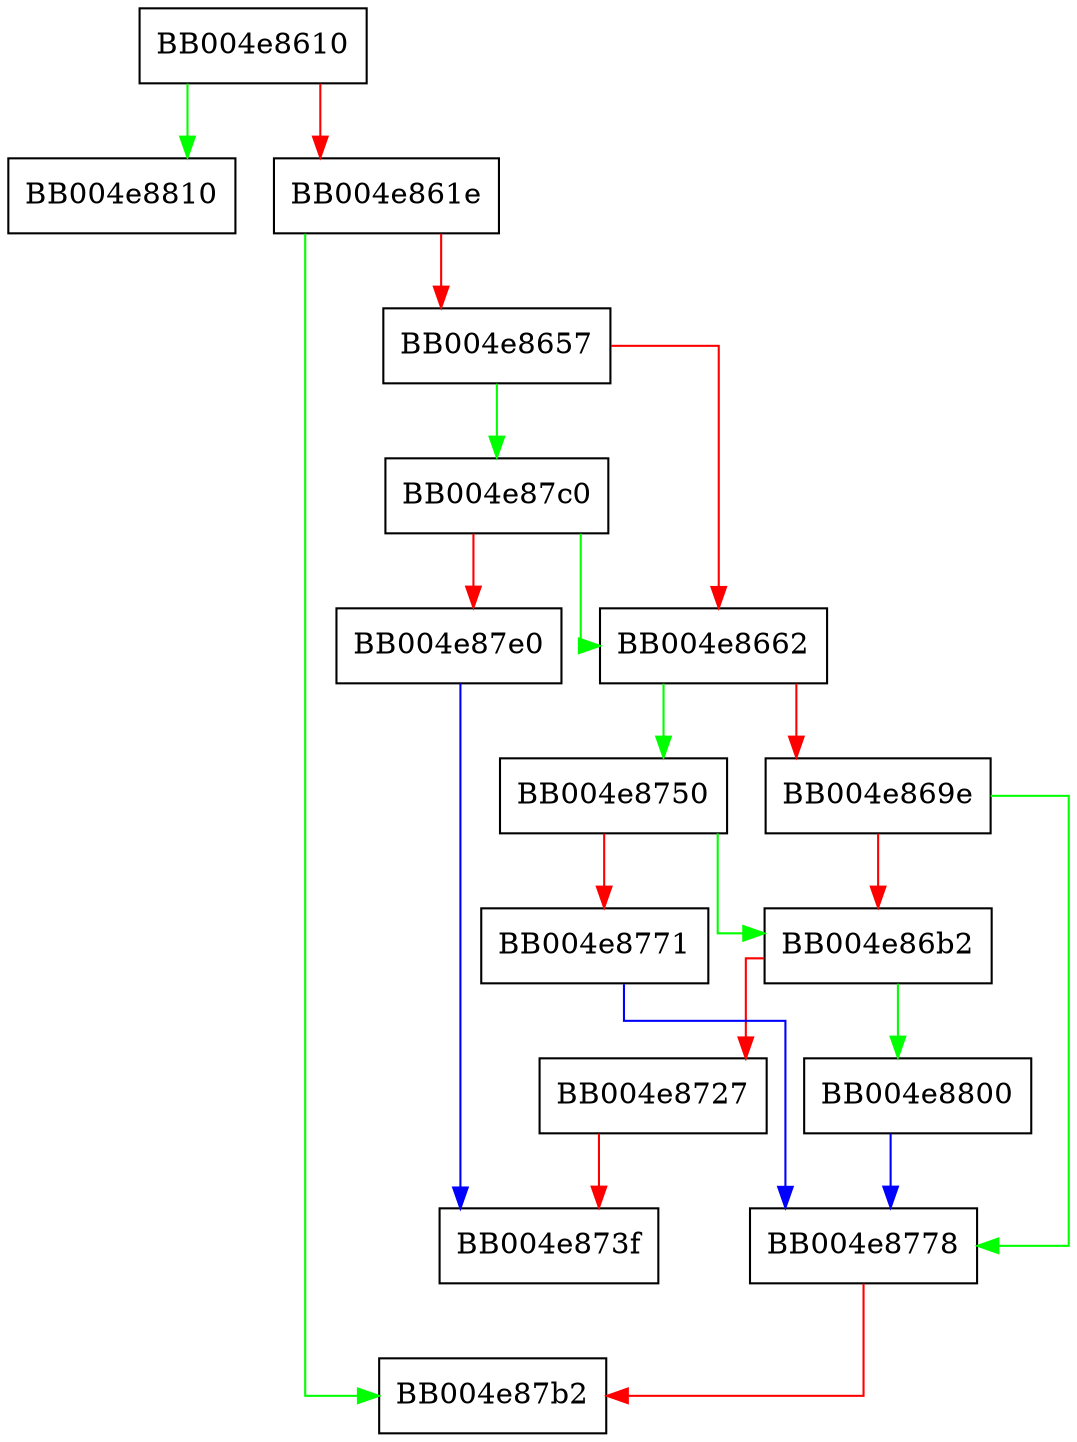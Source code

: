 digraph dtls1_buffer_message {
  node [shape="box"];
  graph [splines=ortho];
  BB004e8610 -> BB004e8810 [color="green"];
  BB004e8610 -> BB004e861e [color="red"];
  BB004e861e -> BB004e87b2 [color="green"];
  BB004e861e -> BB004e8657 [color="red"];
  BB004e8657 -> BB004e87c0 [color="green"];
  BB004e8657 -> BB004e8662 [color="red"];
  BB004e8662 -> BB004e8750 [color="green"];
  BB004e8662 -> BB004e869e [color="red"];
  BB004e869e -> BB004e8778 [color="green"];
  BB004e869e -> BB004e86b2 [color="red"];
  BB004e86b2 -> BB004e8800 [color="green"];
  BB004e86b2 -> BB004e8727 [color="red"];
  BB004e8727 -> BB004e873f [color="red"];
  BB004e8750 -> BB004e86b2 [color="green"];
  BB004e8750 -> BB004e8771 [color="red"];
  BB004e8771 -> BB004e8778 [color="blue"];
  BB004e8778 -> BB004e87b2 [color="red"];
  BB004e87c0 -> BB004e8662 [color="green"];
  BB004e87c0 -> BB004e87e0 [color="red"];
  BB004e87e0 -> BB004e873f [color="blue"];
  BB004e8800 -> BB004e8778 [color="blue"];
}